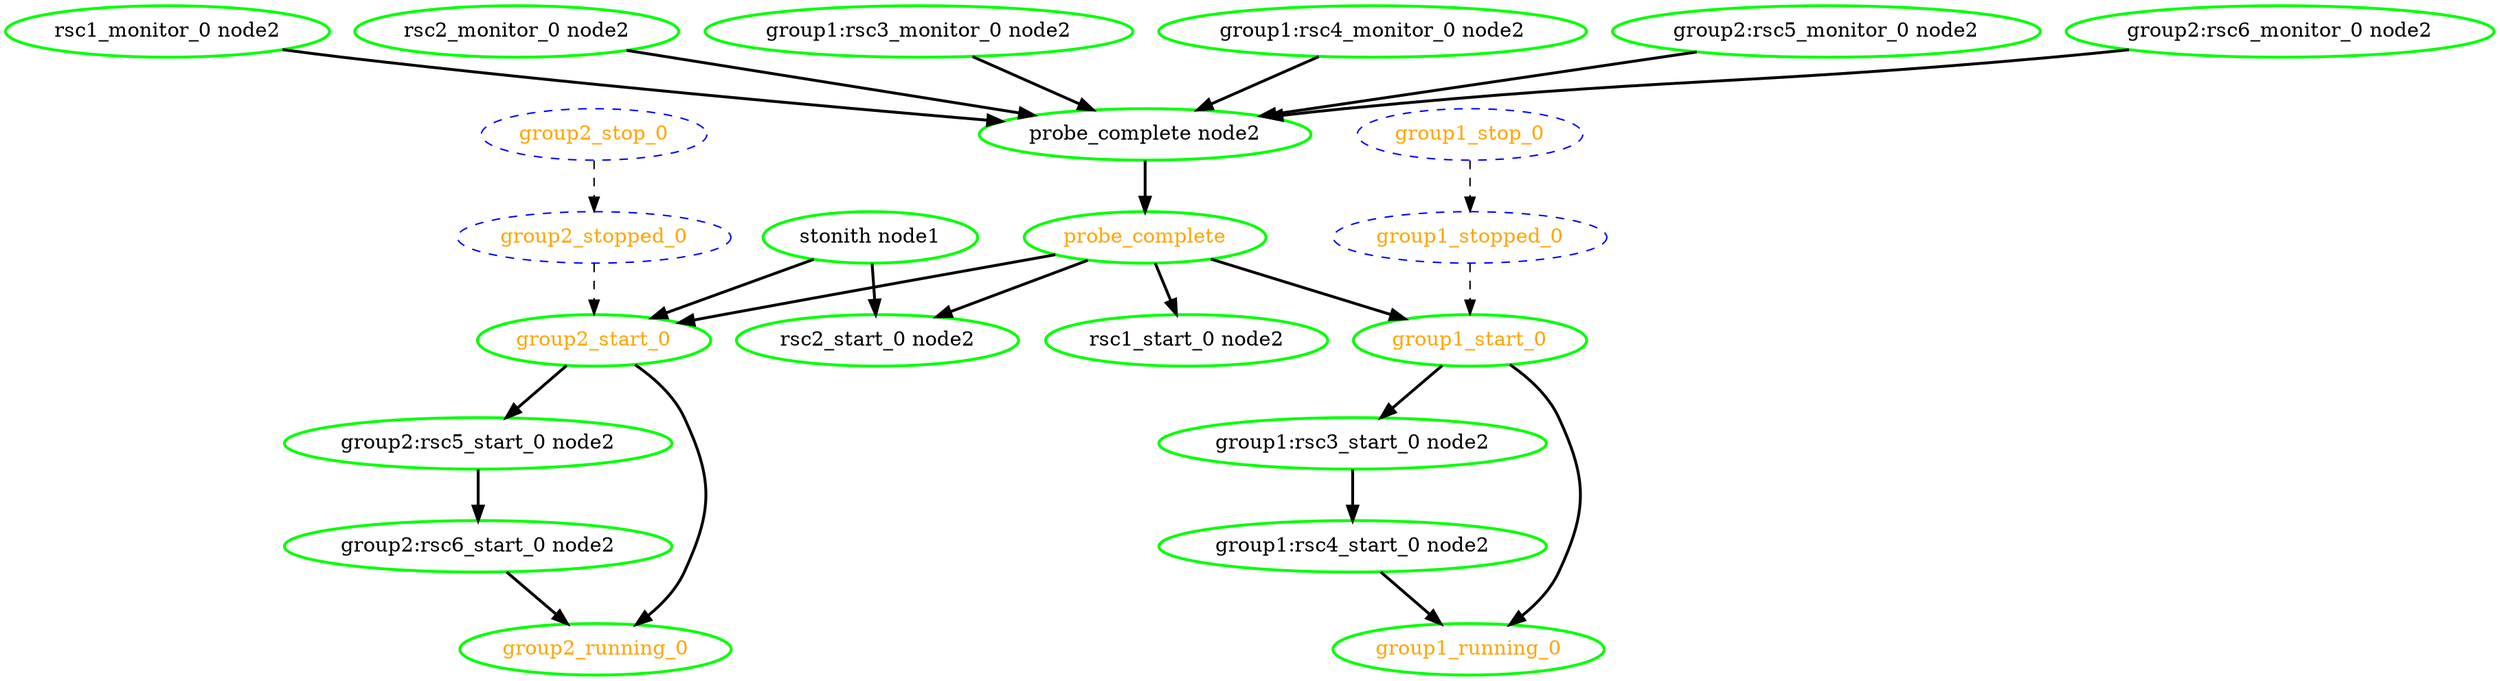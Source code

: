 digraph "g" {
	size = "30,30"
"probe_complete" [ style=bold color="green" fontcolor="orange" ]
"probe_complete node2" [ style=bold color="green" fontcolor="black" ]
"rsc1_monitor_0 node2" [ style=bold color="green" fontcolor="black" ]
"rsc2_monitor_0 node2" [ style=bold color="green" fontcolor="black" ]
"group1:rsc3_monitor_0 node2" [ style=bold color="green" fontcolor="black" ]
"group1:rsc4_monitor_0 node2" [ style=bold color="green" fontcolor="black" ]
"group2:rsc5_monitor_0 node2" [ style=bold color="green" fontcolor="black" ]
"group2:rsc6_monitor_0 node2" [ style=bold color="green" fontcolor="black" ]
"rsc1_start_0 node2" [ style=bold color="green" fontcolor="black" ]
"rsc2_start_0 node2" [ style=bold color="green" fontcolor="black" ]
"group1:rsc3_start_0 node2" [ style=bold color="green" fontcolor="black" ]
"group1:rsc4_start_0 node2" [ style=bold color="green" fontcolor="black" ]
"group1_start_0" [ style=bold color="green" fontcolor="orange" ]
"group1_running_0" [ style=bold color="green" fontcolor="orange" ]
"group1_stop_0" [ style="dashed" color="blue" fontcolor="orange" ]
"group1_stopped_0" [ style="dashed" color="blue" fontcolor="orange" ]
"group2:rsc5_start_0 node2" [ style=bold color="green" fontcolor="black" ]
"group2:rsc6_start_0 node2" [ style=bold color="green" fontcolor="black" ]
"group2_start_0" [ style=bold color="green" fontcolor="orange" ]
"group2_running_0" [ style=bold color="green" fontcolor="orange" ]
"group2_stop_0" [ style="dashed" color="blue" fontcolor="orange" ]
"group2_stopped_0" [ style="dashed" color="blue" fontcolor="orange" ]
"stonith node1" [ style=bold color="green" fontcolor="black" ]
"probe_complete node2" -> "probe_complete" [ style = bold]
"rsc1_monitor_0 node2" -> "probe_complete node2" [ style = bold]
"rsc2_monitor_0 node2" -> "probe_complete node2" [ style = bold]
"group1:rsc3_monitor_0 node2" -> "probe_complete node2" [ style = bold]
"group1:rsc4_monitor_0 node2" -> "probe_complete node2" [ style = bold]
"group2:rsc5_monitor_0 node2" -> "probe_complete node2" [ style = bold]
"group2:rsc6_monitor_0 node2" -> "probe_complete node2" [ style = bold]
"probe_complete" -> "rsc1_start_0 node2" [ style = bold]
"probe_complete" -> "rsc2_start_0 node2" [ style = bold]
"stonith node1" -> "rsc2_start_0 node2" [ style = bold]
"group1_start_0" -> "group1:rsc3_start_0 node2" [ style = bold]
"group1:rsc3_start_0 node2" -> "group1:rsc4_start_0 node2" [ style = bold]
"probe_complete" -> "group1_start_0" [ style = bold]
"group1_stopped_0" -> "group1_start_0" [ style = dashed]
"group1:rsc4_start_0 node2" -> "group1_running_0" [ style = bold]
"group1_start_0" -> "group1_running_0" [ style = bold]
"group1_stop_0" -> "group1_stopped_0" [ style = dashed]
"group2_start_0" -> "group2:rsc5_start_0 node2" [ style = bold]
"group2:rsc5_start_0 node2" -> "group2:rsc6_start_0 node2" [ style = bold]
"probe_complete" -> "group2_start_0" [ style = bold]
"group2_stopped_0" -> "group2_start_0" [ style = dashed]
"stonith node1" -> "group2_start_0" [ style = bold]
"group2:rsc6_start_0 node2" -> "group2_running_0" [ style = bold]
"group2_start_0" -> "group2_running_0" [ style = bold]
"group2_stop_0" -> "group2_stopped_0" [ style = dashed]
}
